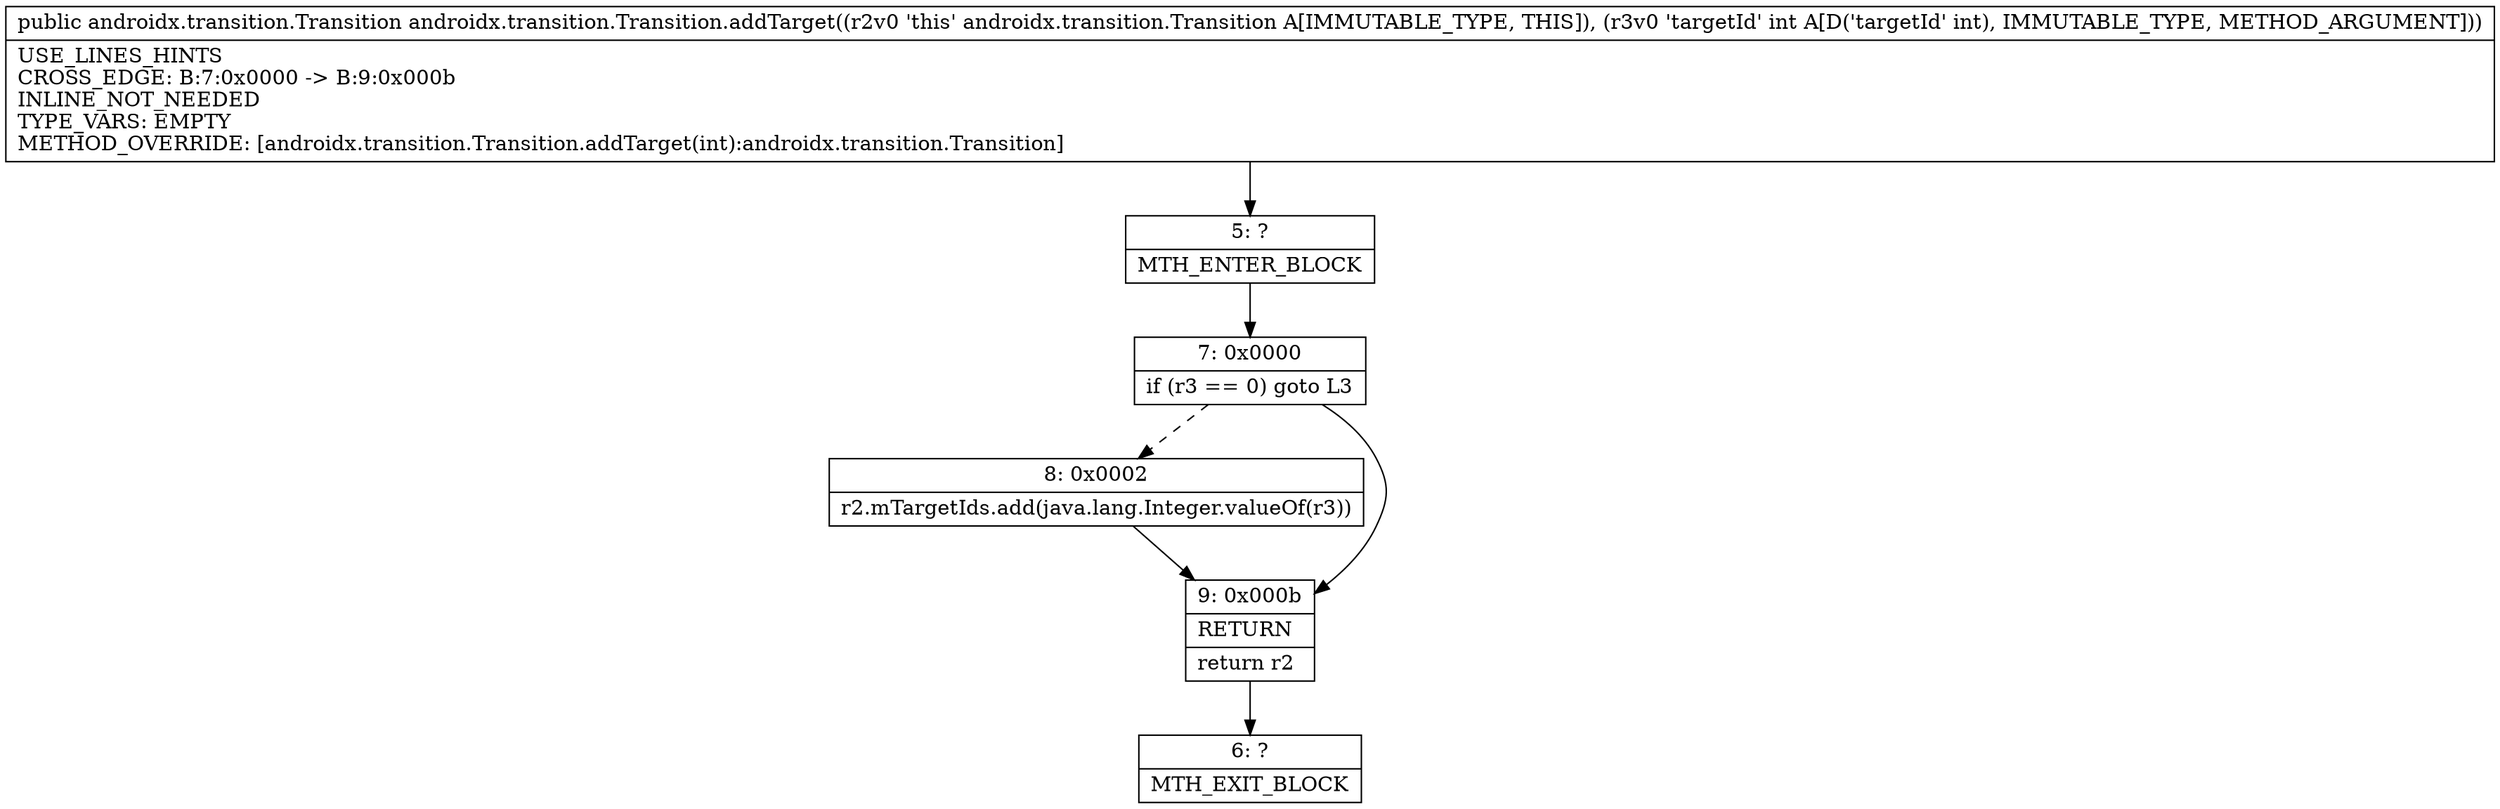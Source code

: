 digraph "CFG forandroidx.transition.Transition.addTarget(I)Landroidx\/transition\/Transition;" {
Node_5 [shape=record,label="{5\:\ ?|MTH_ENTER_BLOCK\l}"];
Node_7 [shape=record,label="{7\:\ 0x0000|if (r3 == 0) goto L3\l}"];
Node_8 [shape=record,label="{8\:\ 0x0002|r2.mTargetIds.add(java.lang.Integer.valueOf(r3))\l}"];
Node_9 [shape=record,label="{9\:\ 0x000b|RETURN\l|return r2\l}"];
Node_6 [shape=record,label="{6\:\ ?|MTH_EXIT_BLOCK\l}"];
MethodNode[shape=record,label="{public androidx.transition.Transition androidx.transition.Transition.addTarget((r2v0 'this' androidx.transition.Transition A[IMMUTABLE_TYPE, THIS]), (r3v0 'targetId' int A[D('targetId' int), IMMUTABLE_TYPE, METHOD_ARGUMENT]))  | USE_LINES_HINTS\lCROSS_EDGE: B:7:0x0000 \-\> B:9:0x000b\lINLINE_NOT_NEEDED\lTYPE_VARS: EMPTY\lMETHOD_OVERRIDE: [androidx.transition.Transition.addTarget(int):androidx.transition.Transition]\l}"];
MethodNode -> Node_5;Node_5 -> Node_7;
Node_7 -> Node_8[style=dashed];
Node_7 -> Node_9;
Node_8 -> Node_9;
Node_9 -> Node_6;
}

